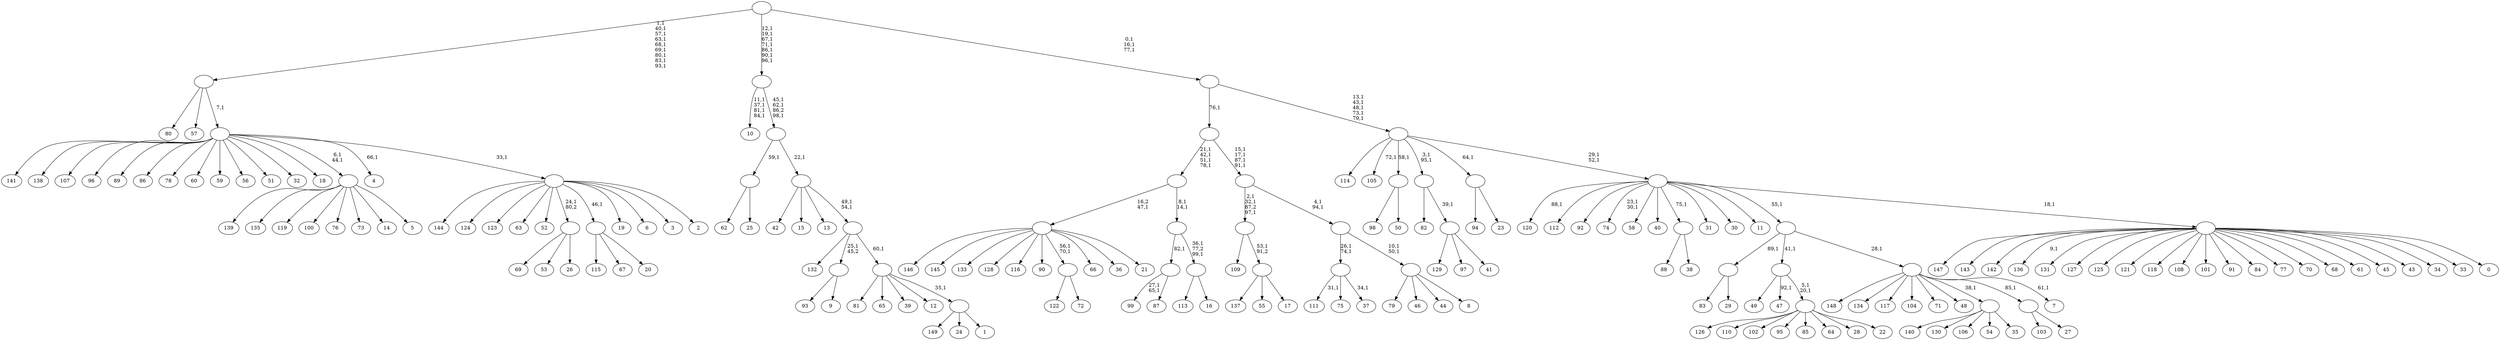 digraph T {
	250 [label="149"]
	249 [label="148"]
	248 [label="147"]
	247 [label="146"]
	246 [label="145"]
	245 [label="144"]
	244 [label="143"]
	243 [label="142"]
	242 [label="141"]
	241 [label="140"]
	240 [label="139"]
	239 [label="138"]
	238 [label="137"]
	237 [label="136"]
	235 [label="135"]
	234 [label="134"]
	233 [label="133"]
	232 [label="132"]
	231 [label="131"]
	230 [label="130"]
	229 [label="129"]
	228 [label="128"]
	227 [label="127"]
	226 [label="126"]
	225 [label="125"]
	224 [label="124"]
	223 [label="123"]
	222 [label="122"]
	221 [label="121"]
	220 [label="120"]
	218 [label="119"]
	217 [label="118"]
	216 [label="117"]
	215 [label="116"]
	214 [label="115"]
	213 [label="114"]
	212 [label="113"]
	211 [label="112"]
	210 [label="111"]
	208 [label="110"]
	207 [label="109"]
	206 [label="108"]
	205 [label="107"]
	204 [label="106"]
	203 [label="105"]
	201 [label="104"]
	200 [label="103"]
	199 [label="102"]
	198 [label="101"]
	197 [label="100"]
	196 [label="99"]
	193 [label="98"]
	192 [label="97"]
	191 [label="96"]
	190 [label="95"]
	189 [label="94"]
	188 [label="93"]
	187 [label="92"]
	186 [label="91"]
	185 [label="90"]
	184 [label="89"]
	183 [label="88"]
	182 [label="87"]
	181 [label=""]
	180 [label="86"]
	179 [label="85"]
	178 [label="84"]
	177 [label="83"]
	176 [label="82"]
	175 [label="81"]
	174 [label="80"]
	173 [label="79"]
	172 [label="78"]
	171 [label="77"]
	170 [label="76"]
	169 [label="75"]
	168 [label="74"]
	165 [label="73"]
	164 [label="72"]
	163 [label=""]
	161 [label="71"]
	160 [label="70"]
	159 [label="69"]
	158 [label="68"]
	157 [label="67"]
	156 [label="66"]
	155 [label="65"]
	154 [label="64"]
	153 [label="63"]
	152 [label="62"]
	151 [label="61"]
	150 [label="60"]
	149 [label="59"]
	148 [label="58"]
	147 [label="57"]
	146 [label="56"]
	145 [label="55"]
	144 [label="54"]
	143 [label="53"]
	142 [label="52"]
	141 [label="51"]
	140 [label="50"]
	139 [label=""]
	138 [label="49"]
	137 [label="48"]
	136 [label="47"]
	134 [label="46"]
	133 [label="45"]
	132 [label="44"]
	131 [label="43"]
	130 [label="42"]
	129 [label="41"]
	128 [label=""]
	127 [label=""]
	125 [label="40"]
	124 [label="39"]
	123 [label="38"]
	122 [label=""]
	121 [label="37"]
	119 [label=""]
	117 [label="36"]
	116 [label="35"]
	115 [label=""]
	114 [label="34"]
	113 [label="33"]
	112 [label="32"]
	111 [label="31"]
	110 [label="30"]
	109 [label="29"]
	108 [label=""]
	107 [label="28"]
	106 [label="27"]
	105 [label=""]
	104 [label="26"]
	103 [label=""]
	102 [label="25"]
	101 [label=""]
	100 [label="24"]
	99 [label="23"]
	98 [label=""]
	97 [label="22"]
	96 [label=""]
	94 [label=""]
	93 [label="21"]
	92 [label=""]
	91 [label="20"]
	90 [label=""]
	89 [label="19"]
	88 [label="18"]
	87 [label="17"]
	86 [label=""]
	85 [label=""]
	82 [label="16"]
	81 [label=""]
	79 [label=""]
	77 [label=""]
	73 [label="15"]
	72 [label="14"]
	71 [label="13"]
	70 [label="12"]
	69 [label="11"]
	68 [label="10"]
	63 [label="9"]
	62 [label=""]
	61 [label="8"]
	60 [label=""]
	58 [label=""]
	56 [label=""]
	52 [label=""]
	51 [label="7"]
	49 [label=""]
	48 [label=""]
	47 [label="6"]
	46 [label="5"]
	45 [label=""]
	43 [label="4"]
	41 [label="3"]
	40 [label="2"]
	39 [label=""]
	38 [label=""]
	37 [label=""]
	28 [label="1"]
	27 [label=""]
	26 [label=""]
	25 [label=""]
	23 [label=""]
	22 [label=""]
	19 [label=""]
	12 [label="0"]
	11 [label=""]
	10 [label=""]
	8 [label=""]
	3 [label=""]
	0 [label=""]
	181 -> 196 [label="27,1\n65,1"]
	181 -> 182 [label=""]
	163 -> 222 [label=""]
	163 -> 164 [label=""]
	139 -> 193 [label=""]
	139 -> 140 [label=""]
	128 -> 229 [label=""]
	128 -> 192 [label=""]
	128 -> 129 [label=""]
	127 -> 176 [label=""]
	127 -> 128 [label="39,1"]
	122 -> 183 [label=""]
	122 -> 123 [label=""]
	119 -> 121 [label="34,1"]
	119 -> 210 [label="31,1"]
	119 -> 169 [label=""]
	115 -> 241 [label=""]
	115 -> 230 [label=""]
	115 -> 204 [label=""]
	115 -> 144 [label=""]
	115 -> 116 [label=""]
	108 -> 177 [label=""]
	108 -> 109 [label=""]
	105 -> 200 [label=""]
	105 -> 106 [label=""]
	103 -> 159 [label=""]
	103 -> 143 [label=""]
	103 -> 104 [label=""]
	101 -> 152 [label=""]
	101 -> 102 [label=""]
	98 -> 189 [label=""]
	98 -> 99 [label=""]
	96 -> 226 [label=""]
	96 -> 208 [label=""]
	96 -> 199 [label=""]
	96 -> 190 [label=""]
	96 -> 179 [label=""]
	96 -> 154 [label=""]
	96 -> 107 [label=""]
	96 -> 97 [label=""]
	94 -> 96 [label="5,1\n20,1"]
	94 -> 136 [label="92,1"]
	94 -> 138 [label=""]
	92 -> 163 [label="56,1\n70,1"]
	92 -> 247 [label=""]
	92 -> 246 [label=""]
	92 -> 233 [label=""]
	92 -> 228 [label=""]
	92 -> 215 [label=""]
	92 -> 185 [label=""]
	92 -> 156 [label=""]
	92 -> 117 [label=""]
	92 -> 93 [label=""]
	90 -> 214 [label=""]
	90 -> 157 [label=""]
	90 -> 91 [label=""]
	86 -> 238 [label=""]
	86 -> 145 [label=""]
	86 -> 87 [label=""]
	85 -> 207 [label=""]
	85 -> 86 [label="53,1\n91,2"]
	81 -> 212 [label=""]
	81 -> 82 [label=""]
	79 -> 81 [label="36,1\n77,2\n99,1"]
	79 -> 181 [label="82,1"]
	77 -> 79 [label="8,1\n14,1"]
	77 -> 92 [label="16,2\n47,1"]
	62 -> 188 [label=""]
	62 -> 63 [label=""]
	60 -> 173 [label=""]
	60 -> 134 [label=""]
	60 -> 132 [label=""]
	60 -> 61 [label=""]
	58 -> 60 [label="10,1\n50,1"]
	58 -> 119 [label="26,1\n74,1"]
	56 -> 58 [label="4,1\n94,1"]
	56 -> 85 [label="2,1\n32,1\n87,2\n97,1"]
	52 -> 56 [label="15,1\n17,1\n87,1\n91,1"]
	52 -> 77 [label="21,1\n42,1\n51,1\n78,1"]
	49 -> 51 [label="61,1"]
	49 -> 249 [label=""]
	49 -> 234 [label=""]
	49 -> 216 [label=""]
	49 -> 201 [label=""]
	49 -> 161 [label=""]
	49 -> 137 [label=""]
	49 -> 115 [label="38,1"]
	49 -> 105 [label="85,1"]
	48 -> 108 [label="89,1"]
	48 -> 94 [label="41,1"]
	48 -> 49 [label="28,1"]
	45 -> 240 [label=""]
	45 -> 235 [label=""]
	45 -> 218 [label=""]
	45 -> 197 [label=""]
	45 -> 170 [label=""]
	45 -> 165 [label=""]
	45 -> 72 [label=""]
	45 -> 46 [label=""]
	39 -> 245 [label=""]
	39 -> 224 [label=""]
	39 -> 223 [label=""]
	39 -> 153 [label=""]
	39 -> 142 [label=""]
	39 -> 103 [label="24,1\n80,2"]
	39 -> 90 [label="46,1"]
	39 -> 89 [label=""]
	39 -> 47 [label=""]
	39 -> 41 [label=""]
	39 -> 40 [label=""]
	38 -> 43 [label="66,1"]
	38 -> 45 [label="6,1\n44,1"]
	38 -> 242 [label=""]
	38 -> 239 [label=""]
	38 -> 205 [label=""]
	38 -> 191 [label=""]
	38 -> 184 [label=""]
	38 -> 180 [label=""]
	38 -> 172 [label=""]
	38 -> 150 [label=""]
	38 -> 149 [label=""]
	38 -> 146 [label=""]
	38 -> 141 [label=""]
	38 -> 112 [label=""]
	38 -> 88 [label=""]
	38 -> 39 [label="33,1"]
	37 -> 174 [label=""]
	37 -> 147 [label=""]
	37 -> 38 [label="7,1"]
	27 -> 250 [label=""]
	27 -> 100 [label=""]
	27 -> 28 [label=""]
	26 -> 175 [label=""]
	26 -> 155 [label=""]
	26 -> 124 [label=""]
	26 -> 70 [label=""]
	26 -> 27 [label="35,1"]
	25 -> 232 [label=""]
	25 -> 62 [label="25,1\n45,2"]
	25 -> 26 [label="60,1"]
	23 -> 25 [label="49,1\n54,1"]
	23 -> 130 [label=""]
	23 -> 73 [label=""]
	23 -> 71 [label=""]
	22 -> 101 [label="59,1"]
	22 -> 23 [label="22,1"]
	19 -> 22 [label="45,1\n62,1\n86,2\n98,1"]
	19 -> 68 [label="11,1\n37,1\n81,1\n84,1"]
	11 -> 237 [label="9,1"]
	11 -> 248 [label=""]
	11 -> 244 [label=""]
	11 -> 243 [label=""]
	11 -> 231 [label=""]
	11 -> 227 [label=""]
	11 -> 225 [label=""]
	11 -> 221 [label=""]
	11 -> 217 [label=""]
	11 -> 206 [label=""]
	11 -> 198 [label=""]
	11 -> 186 [label=""]
	11 -> 178 [label=""]
	11 -> 171 [label=""]
	11 -> 160 [label=""]
	11 -> 158 [label=""]
	11 -> 151 [label=""]
	11 -> 133 [label=""]
	11 -> 131 [label=""]
	11 -> 114 [label=""]
	11 -> 113 [label=""]
	11 -> 12 [label=""]
	10 -> 168 [label="23,1\n30,1"]
	10 -> 220 [label="88,1"]
	10 -> 211 [label=""]
	10 -> 187 [label=""]
	10 -> 148 [label=""]
	10 -> 125 [label=""]
	10 -> 122 [label="75,1"]
	10 -> 111 [label=""]
	10 -> 110 [label=""]
	10 -> 69 [label=""]
	10 -> 48 [label="55,1"]
	10 -> 11 [label="18,1"]
	8 -> 10 [label="29,1\n52,1"]
	8 -> 127 [label="3,1\n95,1"]
	8 -> 203 [label="72,1"]
	8 -> 213 [label=""]
	8 -> 139 [label="58,1"]
	8 -> 98 [label="64,1"]
	3 -> 8 [label="13,1\n43,1\n48,1\n73,1\n79,1"]
	3 -> 52 [label="76,1"]
	0 -> 3 [label="0,1\n16,1\n77,1"]
	0 -> 19 [label="12,1\n19,1\n67,1\n71,1\n86,1\n90,1\n96,1"]
	0 -> 37 [label="1,1\n40,1\n57,1\n63,1\n68,1\n69,1\n80,1\n83,1\n93,1"]
}
